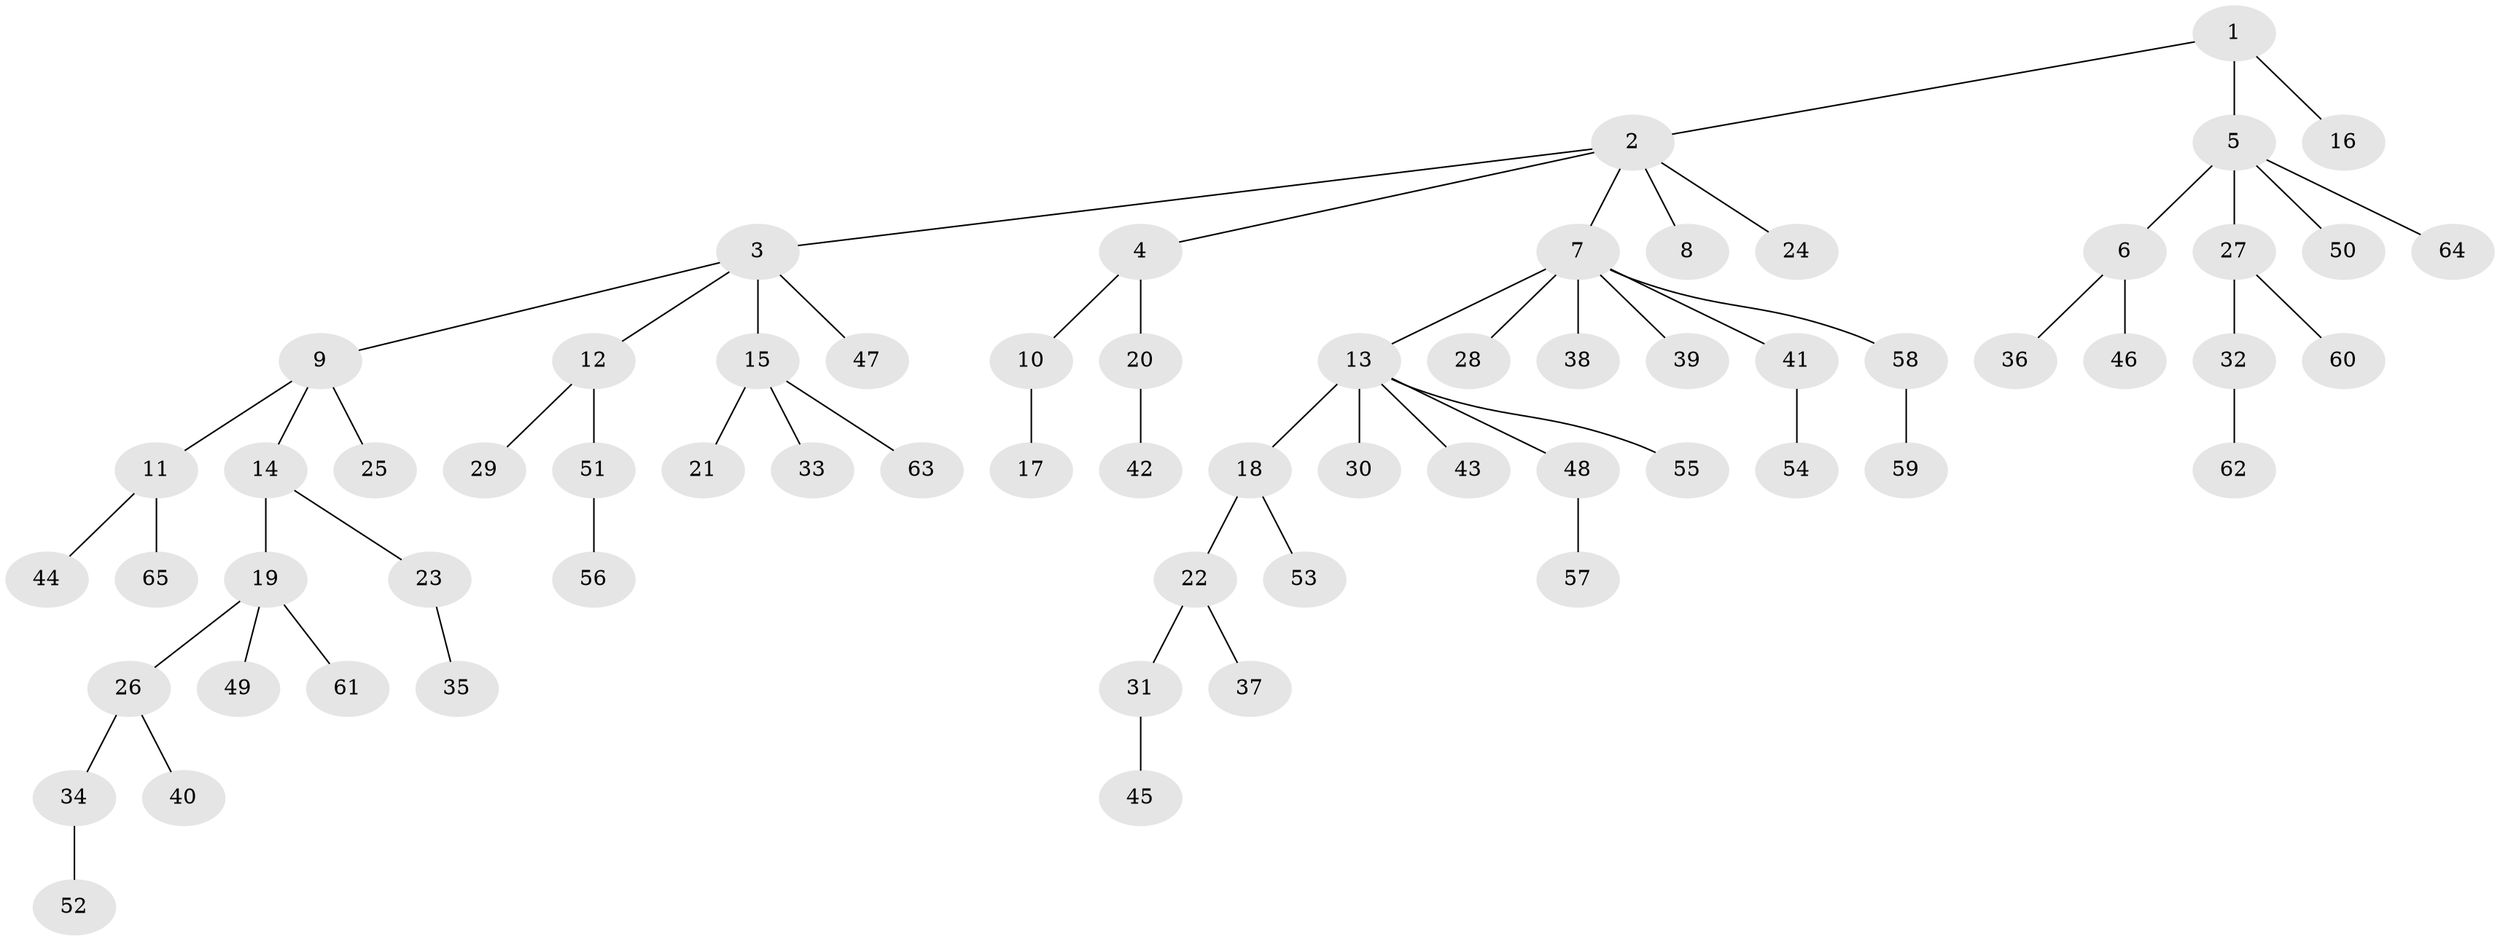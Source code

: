 // coarse degree distribution, {2: 0.1111111111111111, 1: 0.7111111111111111, 4: 0.022222222222222223, 5: 0.044444444444444446, 3: 0.044444444444444446, 7: 0.022222222222222223, 13: 0.022222222222222223, 6: 0.022222222222222223}
// Generated by graph-tools (version 1.1) at 2025/55/03/04/25 21:55:53]
// undirected, 65 vertices, 64 edges
graph export_dot {
graph [start="1"]
  node [color=gray90,style=filled];
  1;
  2;
  3;
  4;
  5;
  6;
  7;
  8;
  9;
  10;
  11;
  12;
  13;
  14;
  15;
  16;
  17;
  18;
  19;
  20;
  21;
  22;
  23;
  24;
  25;
  26;
  27;
  28;
  29;
  30;
  31;
  32;
  33;
  34;
  35;
  36;
  37;
  38;
  39;
  40;
  41;
  42;
  43;
  44;
  45;
  46;
  47;
  48;
  49;
  50;
  51;
  52;
  53;
  54;
  55;
  56;
  57;
  58;
  59;
  60;
  61;
  62;
  63;
  64;
  65;
  1 -- 2;
  1 -- 5;
  1 -- 16;
  2 -- 3;
  2 -- 4;
  2 -- 7;
  2 -- 8;
  2 -- 24;
  3 -- 9;
  3 -- 12;
  3 -- 15;
  3 -- 47;
  4 -- 10;
  4 -- 20;
  5 -- 6;
  5 -- 27;
  5 -- 50;
  5 -- 64;
  6 -- 36;
  6 -- 46;
  7 -- 13;
  7 -- 28;
  7 -- 38;
  7 -- 39;
  7 -- 41;
  7 -- 58;
  9 -- 11;
  9 -- 14;
  9 -- 25;
  10 -- 17;
  11 -- 44;
  11 -- 65;
  12 -- 29;
  12 -- 51;
  13 -- 18;
  13 -- 30;
  13 -- 43;
  13 -- 48;
  13 -- 55;
  14 -- 19;
  14 -- 23;
  15 -- 21;
  15 -- 33;
  15 -- 63;
  18 -- 22;
  18 -- 53;
  19 -- 26;
  19 -- 49;
  19 -- 61;
  20 -- 42;
  22 -- 31;
  22 -- 37;
  23 -- 35;
  26 -- 34;
  26 -- 40;
  27 -- 32;
  27 -- 60;
  31 -- 45;
  32 -- 62;
  34 -- 52;
  41 -- 54;
  48 -- 57;
  51 -- 56;
  58 -- 59;
}
